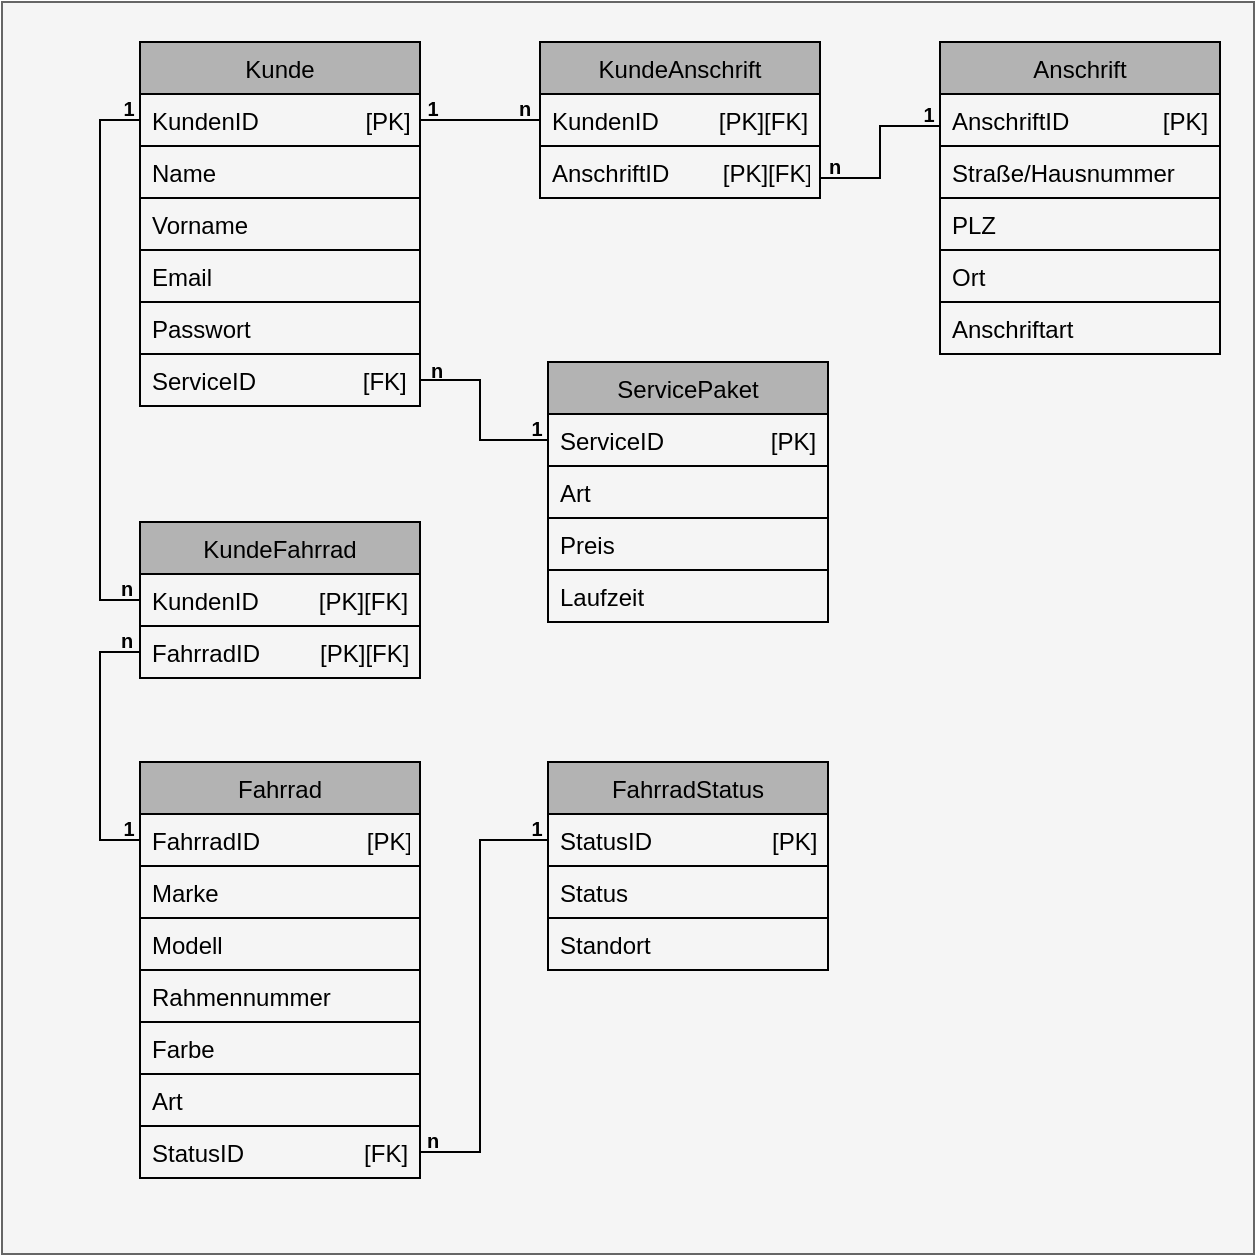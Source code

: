 <mxfile version="17.4.0" type="device"><diagram id="PpVoMCdmdVYoZDJXco67" name="Page-1"><mxGraphModel dx="1422" dy="737" grid="1" gridSize="10" guides="1" tooltips="1" connect="1" arrows="1" fold="1" page="1" pageScale="1" pageWidth="827" pageHeight="1169" math="0" shadow="0"><root><mxCell id="0"/><mxCell id="1" parent="0"/><mxCell id="44" value="" style="whiteSpace=wrap;html=1;aspect=fixed;rounded=0;startSize=26;strokeColor=#666666;fillColor=#f5f5f5;fontColor=#000000;" parent="1" vertex="1"><mxGeometry x="1" y="60" width="626" height="626" as="geometry"/></mxCell><mxCell id="3" value="Kunde" style="swimlane;fontStyle=0;childLayout=stackLayout;horizontal=1;startSize=26;horizontalStack=0;resizeParent=1;resizeParentMax=0;resizeLast=0;collapsible=1;marginBottom=0;rounded=0;arcSize=15;strokeColor=#000000;fontColor=#000000;labelBackgroundColor=none;fillColor=#B3B3B3;" parent="1" vertex="1"><mxGeometry x="70" y="80" width="140" height="156" as="geometry"><mxRectangle x="330" y="350" width="70" height="26" as="alternateBounds"/></mxGeometry></mxCell><mxCell id="4" value="KundenID                [PK]" style="text;align=left;verticalAlign=top;spacingLeft=4;spacingRight=4;overflow=hidden;rotatable=0;points=[[0,0.5],[1,0.5]];portConstraint=eastwest;strokeColor=#000000;fontColor=#000000;" parent="3" vertex="1"><mxGeometry y="26" width="140" height="26" as="geometry"/></mxCell><mxCell id="5" value="Name" style="text;align=left;verticalAlign=top;spacingLeft=4;spacingRight=4;overflow=hidden;rotatable=0;points=[[0,0.5],[1,0.5]];portConstraint=eastwest;strokeColor=#000000;fontColor=#000000;" parent="3" vertex="1"><mxGeometry y="52" width="140" height="26" as="geometry"/></mxCell><mxCell id="6" value="Vorname" style="text;align=left;verticalAlign=top;spacingLeft=4;spacingRight=4;overflow=hidden;rotatable=0;points=[[0,0.5],[1,0.5]];portConstraint=eastwest;strokeColor=#000000;fontColor=#000000;" parent="3" vertex="1"><mxGeometry y="78" width="140" height="26" as="geometry"/></mxCell><mxCell id="7" value="Email" style="text;align=left;verticalAlign=top;spacingLeft=4;spacingRight=4;overflow=hidden;rotatable=0;points=[[0,0.5],[1,0.5]];portConstraint=eastwest;strokeColor=#000000;fontColor=#000000;" parent="3" vertex="1"><mxGeometry y="104" width="140" height="26" as="geometry"/></mxCell><mxCell id="9" value="Passwort" style="text;align=left;verticalAlign=top;spacingLeft=4;spacingRight=4;overflow=hidden;rotatable=0;points=[[0,0.5],[1,0.5]];portConstraint=eastwest;strokeColor=#000000;fontColor=#000000;" parent="3" vertex="1"><mxGeometry y="130" width="140" height="26" as="geometry"/></mxCell><mxCell id="10" value="ServicePaket" style="swimlane;fontStyle=0;childLayout=stackLayout;horizontal=1;startSize=26;horizontalStack=0;resizeParent=1;resizeParentMax=0;resizeLast=0;collapsible=1;marginBottom=0;rounded=0;strokeColor=#000000;fontColor=#000000;fillColor=#B3B3B3;" parent="1" vertex="1"><mxGeometry x="274" y="240" width="140" height="130" as="geometry"/></mxCell><mxCell id="11" value="ServiceID                [PK]" style="text;align=left;verticalAlign=top;spacingLeft=4;spacingRight=4;overflow=hidden;rotatable=0;points=[[0,0.5],[1,0.5]];portConstraint=eastwest;rounded=0;startSize=26;strokeColor=#000000;fontColor=#000000;" parent="10" vertex="1"><mxGeometry y="26" width="140" height="26" as="geometry"/></mxCell><mxCell id="12" value="Art" style="text;align=left;verticalAlign=top;spacingLeft=4;spacingRight=4;overflow=hidden;rotatable=0;points=[[0,0.5],[1,0.5]];portConstraint=eastwest;rounded=0;startSize=26;strokeColor=#000000;fontColor=#000000;" parent="10" vertex="1"><mxGeometry y="52" width="140" height="26" as="geometry"/></mxCell><mxCell id="13" value="Preis" style="text;align=left;verticalAlign=top;spacingLeft=4;spacingRight=4;overflow=hidden;rotatable=0;points=[[0,0.5],[1,0.5]];portConstraint=eastwest;rounded=0;startSize=26;strokeColor=#000000;fontColor=#000000;" parent="10" vertex="1"><mxGeometry y="78" width="140" height="26" as="geometry"/></mxCell><mxCell id="14" value="Laufzeit" style="text;align=left;verticalAlign=top;spacingLeft=4;spacingRight=4;overflow=hidden;rotatable=0;points=[[0,0.5],[1,0.5]];portConstraint=eastwest;rounded=0;startSize=26;strokeColor=#000000;fontColor=#000000;" parent="10" vertex="1"><mxGeometry y="104" width="140" height="26" as="geometry"/></mxCell><mxCell id="15" value="Anschrift" style="swimlane;fontStyle=0;childLayout=stackLayout;horizontal=1;startSize=26;horizontalStack=0;resizeParent=1;resizeParentMax=0;resizeLast=0;collapsible=1;marginBottom=0;rounded=0;strokeColor=#000000;fontColor=#000000;fillColor=#B3B3B3;" parent="1" vertex="1"><mxGeometry x="470" y="80" width="140" height="156" as="geometry"/></mxCell><mxCell id="16" value="AnschriftID              [PK]" style="text;align=left;verticalAlign=top;spacingLeft=4;spacingRight=4;overflow=hidden;rotatable=0;points=[[0,0.5],[1,0.5]];portConstraint=eastwest;rounded=0;startSize=26;strokeColor=#000000;fontColor=#000000;" parent="15" vertex="1"><mxGeometry y="26" width="140" height="26" as="geometry"/></mxCell><mxCell id="17" value="Straße/Hausnummer" style="text;align=left;verticalAlign=top;spacingLeft=4;spacingRight=4;overflow=hidden;rotatable=0;points=[[0,0.5],[1,0.5]];portConstraint=eastwest;rounded=0;startSize=26;strokeColor=#000000;fontColor=#000000;" parent="15" vertex="1"><mxGeometry y="52" width="140" height="26" as="geometry"/></mxCell><mxCell id="18" value="PLZ" style="text;align=left;verticalAlign=top;spacingLeft=4;spacingRight=4;overflow=hidden;rotatable=0;points=[[0,0.5],[1,0.5]];portConstraint=eastwest;rounded=0;startSize=26;strokeColor=#000000;fontColor=#000000;" parent="15" vertex="1"><mxGeometry y="78" width="140" height="26" as="geometry"/></mxCell><mxCell id="19" value="Ort" style="text;align=left;verticalAlign=top;spacingLeft=4;spacingRight=4;overflow=hidden;rotatable=0;points=[[0,0.5],[1,0.5]];portConstraint=eastwest;rounded=0;startSize=26;strokeColor=#000000;fontColor=#000000;" parent="15" vertex="1"><mxGeometry y="104" width="140" height="26" as="geometry"/></mxCell><mxCell id="20" value="Anschriftart" style="text;align=left;verticalAlign=top;spacingLeft=4;spacingRight=4;overflow=hidden;rotatable=0;points=[[0,0.5],[1,0.5]];portConstraint=eastwest;rounded=0;startSize=26;strokeColor=#000000;fontColor=#000000;" parent="15" vertex="1"><mxGeometry y="130" width="140" height="26" as="geometry"/></mxCell><mxCell id="21" value="Fahrrad" style="swimlane;fontStyle=0;childLayout=stackLayout;horizontal=1;startSize=26;horizontalStack=0;resizeParent=1;resizeParentMax=0;resizeLast=0;collapsible=1;marginBottom=0;rounded=0;strokeColor=#000000;fontColor=#000000;fillColor=#B3B3B3;" parent="1" vertex="1"><mxGeometry x="70" y="440" width="140" height="208" as="geometry"/></mxCell><mxCell id="22" value="FahrradID                [PK]" style="text;align=left;verticalAlign=top;spacingLeft=4;spacingRight=4;overflow=hidden;rotatable=0;points=[[0,0.5],[1,0.5]];portConstraint=eastwest;rounded=0;startSize=26;strokeColor=#000000;fontColor=#000000;" parent="21" vertex="1"><mxGeometry y="26" width="140" height="26" as="geometry"/></mxCell><mxCell id="23" value="Marke" style="text;align=left;verticalAlign=top;spacingLeft=4;spacingRight=4;overflow=hidden;rotatable=0;points=[[0,0.5],[1,0.5]];portConstraint=eastwest;rounded=0;startSize=26;strokeColor=#000000;fontColor=#000000;" parent="21" vertex="1"><mxGeometry y="52" width="140" height="26" as="geometry"/></mxCell><mxCell id="24" value="Modell" style="text;align=left;verticalAlign=top;spacingLeft=4;spacingRight=4;overflow=hidden;rotatable=0;points=[[0,0.5],[1,0.5]];portConstraint=eastwest;rounded=0;startSize=26;strokeColor=#000000;fontColor=#000000;" parent="21" vertex="1"><mxGeometry y="78" width="140" height="26" as="geometry"/></mxCell><mxCell id="25" value="Rahmennummer" style="text;align=left;verticalAlign=top;spacingLeft=4;spacingRight=4;overflow=hidden;rotatable=0;points=[[0,0.5],[1,0.5]];portConstraint=eastwest;rounded=0;startSize=26;strokeColor=#000000;fontColor=#000000;" parent="21" vertex="1"><mxGeometry y="104" width="140" height="26" as="geometry"/></mxCell><mxCell id="26" value="Farbe" style="text;align=left;verticalAlign=top;spacingLeft=4;spacingRight=4;overflow=hidden;rotatable=0;points=[[0,0.5],[1,0.5]];portConstraint=eastwest;rounded=0;startSize=26;strokeColor=#000000;fontColor=#000000;" parent="21" vertex="1"><mxGeometry y="130" width="140" height="26" as="geometry"/></mxCell><mxCell id="27" value="Art" style="text;align=left;verticalAlign=top;spacingLeft=4;spacingRight=4;overflow=hidden;rotatable=0;points=[[0,0.5],[1,0.5]];portConstraint=eastwest;rounded=0;startSize=26;strokeColor=#000000;fontColor=#000000;" parent="21" vertex="1"><mxGeometry y="156" width="140" height="26" as="geometry"/></mxCell><mxCell id="28" value="StatusID                  [FK]" style="text;align=left;verticalAlign=top;spacingLeft=4;spacingRight=4;overflow=hidden;rotatable=0;points=[[0,0.5],[1,0.5]];portConstraint=eastwest;rounded=0;startSize=26;strokeColor=#000000;fontColor=#000000;" parent="21" vertex="1"><mxGeometry y="182" width="140" height="26" as="geometry"/></mxCell><mxCell id="29" value="KundeAnschrift" style="swimlane;fontStyle=0;childLayout=stackLayout;horizontal=1;startSize=26;horizontalStack=0;resizeParent=1;resizeParentMax=0;resizeLast=0;collapsible=1;marginBottom=0;rounded=0;strokeColor=#000000;fontColor=#000000;fillColor=#B3B3B3;" parent="1" vertex="1"><mxGeometry x="270" y="80" width="140" height="78" as="geometry"/></mxCell><mxCell id="30" value="KundenID         [PK][FK]" style="text;align=left;verticalAlign=top;spacingLeft=4;spacingRight=4;overflow=hidden;rotatable=0;points=[[0,0.5],[1,0.5]];portConstraint=eastwest;rounded=0;startSize=26;strokeColor=#000000;fontColor=#000000;" parent="29" vertex="1"><mxGeometry y="26" width="140" height="26" as="geometry"/></mxCell><mxCell id="31" value="AnschriftID        [PK][FK]" style="text;align=left;verticalAlign=top;spacingLeft=4;spacingRight=4;overflow=hidden;rotatable=0;points=[[0,0.5],[1,0.5]];portConstraint=eastwest;rounded=0;startSize=26;strokeColor=#000000;fontColor=#000000;" parent="29" vertex="1"><mxGeometry y="52" width="140" height="26" as="geometry"/></mxCell><mxCell id="35" value="KundeFahrrad" style="swimlane;fontStyle=0;childLayout=stackLayout;horizontal=1;startSize=26;horizontalStack=0;resizeParent=1;resizeParentMax=0;resizeLast=0;collapsible=1;marginBottom=0;rounded=0;strokeColor=#000000;fontColor=#000000;fillColor=#B3B3B3;" parent="1" vertex="1"><mxGeometry x="70" y="320" width="140" height="78" as="geometry"/></mxCell><mxCell id="36" value="KundenID         [PK][FK]" style="text;align=left;verticalAlign=top;spacingLeft=4;spacingRight=4;overflow=hidden;rotatable=0;points=[[0,0.5],[1,0.5]];portConstraint=eastwest;rounded=0;startSize=26;strokeColor=#000000;fontColor=#000000;" parent="35" vertex="1"><mxGeometry y="26" width="140" height="26" as="geometry"/></mxCell><mxCell id="38" value="FahrradID         [PK][FK]" style="text;align=left;verticalAlign=top;spacingLeft=4;spacingRight=4;overflow=hidden;rotatable=0;points=[[0,0.5],[1,0.5]];portConstraint=eastwest;rounded=0;startSize=26;strokeColor=#000000;fontColor=#000000;" parent="35" vertex="1"><mxGeometry y="52" width="140" height="26" as="geometry"/></mxCell><mxCell id="39" value="" style="endArrow=none;html=1;startSize=26;exitX=0;exitY=0.5;exitDx=0;exitDy=0;entryX=0;entryY=0.5;entryDx=0;entryDy=0;rounded=0;strokeColor=#000000;fontColor=#000000;" parent="1" source="4" target="36" edge="1"><mxGeometry width="50" height="50" relative="1" as="geometry"><mxPoint x="380" y="330" as="sourcePoint"/><mxPoint x="430" y="280" as="targetPoint"/><Array as="points"><mxPoint x="50" y="119"/><mxPoint x="50" y="359"/></Array></mxGeometry></mxCell><mxCell id="40" value="" style="endArrow=none;html=1;startSize=26;exitX=1;exitY=0.5;exitDx=0;exitDy=0;entryX=0;entryY=0.5;entryDx=0;entryDy=0;rounded=0;strokeColor=#000000;fontColor=#000000;" parent="1" source="4" target="30" edge="1"><mxGeometry width="50" height="50" relative="1" as="geometry"><mxPoint x="380" y="330" as="sourcePoint"/><mxPoint x="430" y="280" as="targetPoint"/></mxGeometry></mxCell><mxCell id="41" value="" style="endArrow=none;html=1;startSize=26;exitX=0;exitY=0.5;exitDx=0;exitDy=0;entryX=0;entryY=0.5;entryDx=0;entryDy=0;rounded=0;strokeColor=#000000;fontColor=#000000;" parent="1" source="38" target="22" edge="1"><mxGeometry width="50" height="50" relative="1" as="geometry"><mxPoint x="220" y="129" as="sourcePoint"/><mxPoint x="280" y="129" as="targetPoint"/><Array as="points"><mxPoint x="50" y="385"/><mxPoint x="50" y="479"/></Array></mxGeometry></mxCell><mxCell id="42" value="" style="endArrow=none;html=1;rounded=0;startSize=26;entryX=0;entryY=0.5;entryDx=0;entryDy=0;exitX=1;exitY=0.5;exitDx=0;exitDy=0;strokeColor=#000000;fontColor=#000000;" parent="1" edge="1"><mxGeometry width="50" height="50" relative="1" as="geometry"><mxPoint x="410" y="148" as="sourcePoint"/><mxPoint x="470" y="122" as="targetPoint"/><Array as="points"><mxPoint x="440" y="148"/><mxPoint x="440" y="122"/></Array></mxGeometry></mxCell><mxCell id="43" value="" style="endArrow=none;html=1;rounded=0;startSize=26;entryX=0;entryY=0.5;entryDx=0;entryDy=0;exitX=1;exitY=0.5;exitDx=0;exitDy=0;strokeColor=#000000;fontColor=#000000;" parent="1" source="8" target="11" edge="1"><mxGeometry width="50" height="50" relative="1" as="geometry"><mxPoint x="210" y="262" as="sourcePoint"/><mxPoint x="270" y="236" as="targetPoint"/><Array as="points"><mxPoint x="240" y="249"/><mxPoint x="240" y="279"/></Array></mxGeometry></mxCell><mxCell id="45" value="FahrradStatus" style="swimlane;fontStyle=0;childLayout=stackLayout;horizontal=1;startSize=26;horizontalStack=0;resizeParent=1;resizeParentMax=0;resizeLast=0;collapsible=1;marginBottom=0;rounded=0;strokeColor=#000000;fontColor=#000000;fillColor=#B3B3B3;" parent="1" vertex="1"><mxGeometry x="274" y="440" width="140" height="104" as="geometry"/></mxCell><mxCell id="46" value="StatusID                  [PK]" style="text;align=left;verticalAlign=top;spacingLeft=4;spacingRight=4;overflow=hidden;rotatable=0;points=[[0,0.5],[1,0.5]];portConstraint=eastwest;rounded=0;startSize=26;strokeColor=#000000;fontColor=#000000;" parent="45" vertex="1"><mxGeometry y="26" width="140" height="26" as="geometry"/></mxCell><mxCell id="47" value="Status" style="text;align=left;verticalAlign=top;spacingLeft=4;spacingRight=4;overflow=hidden;rotatable=0;points=[[0,0.5],[1,0.5]];portConstraint=eastwest;rounded=0;startSize=26;strokeColor=#000000;fontColor=#000000;" parent="45" vertex="1"><mxGeometry y="52" width="140" height="26" as="geometry"/></mxCell><mxCell id="48" value="Standort" style="text;align=left;verticalAlign=top;spacingLeft=4;spacingRight=4;overflow=hidden;rotatable=0;points=[[0,0.5],[1,0.5]];portConstraint=eastwest;rounded=0;startSize=26;strokeColor=#000000;fontColor=#000000;" parent="45" vertex="1"><mxGeometry y="78" width="140" height="26" as="geometry"/></mxCell><mxCell id="53" value="" style="endArrow=none;html=1;entryX=0;entryY=0.5;entryDx=0;entryDy=0;exitX=1;exitY=0.5;exitDx=0;exitDy=0;strokeColor=#000000;rounded=0;" parent="1" source="28" target="46" edge="1"><mxGeometry width="50" height="50" relative="1" as="geometry"><mxPoint x="670" y="430" as="sourcePoint"/><mxPoint x="720" y="380" as="targetPoint"/><Array as="points"><mxPoint x="240" y="635"/><mxPoint x="240" y="479"/></Array></mxGeometry></mxCell><mxCell id="54" value="&lt;font style=&quot;font-size: 10px&quot;&gt;1&lt;/font&gt;" style="text;strokeColor=none;fillColor=none;html=1;fontSize=24;fontStyle=1;verticalAlign=middle;align=center;fontColor=#000000;" parent="1" vertex="1"><mxGeometry x="454" y="97" width="20" height="30" as="geometry"/></mxCell><mxCell id="55" value="&lt;font style=&quot;font-size: 10px&quot;&gt;n&lt;/font&gt;" style="text;strokeColor=none;fillColor=none;html=1;fontSize=24;fontStyle=1;verticalAlign=middle;align=center;fontColor=#000000;" parent="1" vertex="1"><mxGeometry x="407" y="124" width="19" height="27" as="geometry"/></mxCell><mxCell id="56" value="&lt;font style=&quot;font-size: 10px&quot;&gt;n&lt;/font&gt;" style="text;strokeColor=none;fillColor=none;html=1;fontSize=24;fontStyle=1;verticalAlign=middle;align=center;fontColor=#000000;" parent="1" vertex="1"><mxGeometry x="252" y="95" width="19" height="27" as="geometry"/></mxCell><mxCell id="57" value="&lt;font style=&quot;font-size: 10px&quot;&gt;1&lt;/font&gt;" style="text;strokeColor=none;fillColor=none;html=1;fontSize=24;fontStyle=1;verticalAlign=middle;align=center;fontColor=#000000;" parent="1" vertex="1"><mxGeometry x="206" y="94" width="20" height="30" as="geometry"/></mxCell><mxCell id="58" value="&lt;font style=&quot;font-size: 10px&quot;&gt;n&lt;/font&gt;" style="text;strokeColor=none;fillColor=none;html=1;fontSize=24;fontStyle=1;verticalAlign=middle;align=center;fontColor=#000000;" parent="1" vertex="1"><mxGeometry x="208" y="226" width="19" height="27" as="geometry"/></mxCell><mxCell id="59" value="&lt;font style=&quot;font-size: 10px&quot;&gt;1&lt;/font&gt;" style="text;strokeColor=none;fillColor=none;html=1;fontSize=24;fontStyle=1;verticalAlign=middle;align=center;fontColor=#000000;" parent="1" vertex="1"><mxGeometry x="258" y="254" width="20" height="30" as="geometry"/></mxCell><mxCell id="60" value="&lt;font style=&quot;font-size: 10px&quot;&gt;1&lt;/font&gt;" style="text;strokeColor=none;fillColor=none;html=1;fontSize=24;fontStyle=1;verticalAlign=middle;align=center;fontColor=#000000;" parent="1" vertex="1"><mxGeometry x="54" y="94" width="20" height="30" as="geometry"/></mxCell><mxCell id="61" value="&lt;font style=&quot;font-size: 10px&quot;&gt;n&lt;/font&gt;" style="text;strokeColor=none;fillColor=none;html=1;fontSize=24;fontStyle=1;verticalAlign=middle;align=center;fontColor=#000000;" parent="1" vertex="1"><mxGeometry x="53" y="335" width="19" height="27" as="geometry"/></mxCell><mxCell id="62" value="&lt;font style=&quot;font-size: 10px&quot;&gt;n&lt;/font&gt;" style="text;strokeColor=none;fillColor=none;html=1;fontSize=24;fontStyle=1;verticalAlign=middle;align=center;fontColor=#000000;" parent="1" vertex="1"><mxGeometry x="53" y="361" width="19" height="27" as="geometry"/></mxCell><mxCell id="63" value="&lt;font style=&quot;font-size: 10px&quot;&gt;1&lt;/font&gt;" style="text;strokeColor=none;fillColor=none;html=1;fontSize=24;fontStyle=1;verticalAlign=middle;align=center;fontColor=#000000;" parent="1" vertex="1"><mxGeometry x="54" y="454" width="20" height="30" as="geometry"/></mxCell><mxCell id="64" value="&lt;font style=&quot;font-size: 10px&quot;&gt;1&lt;/font&gt;" style="text;strokeColor=none;fillColor=none;html=1;fontSize=24;fontStyle=1;verticalAlign=middle;align=center;fontColor=#000000;" parent="1" vertex="1"><mxGeometry x="258" y="454" width="20" height="30" as="geometry"/></mxCell><mxCell id="65" value="&lt;font style=&quot;font-size: 10px&quot;&gt;n&lt;/font&gt;" style="text;strokeColor=none;fillColor=none;html=1;fontSize=24;fontStyle=1;verticalAlign=middle;align=center;fontColor=#000000;" parent="1" vertex="1"><mxGeometry x="206" y="611" width="19" height="27" as="geometry"/></mxCell><mxCell id="8" value="ServiceID                [FK]" style="text;align=left;verticalAlign=top;spacingLeft=4;spacingRight=4;overflow=hidden;rotatable=0;points=[[0,0.5],[1,0.5]];portConstraint=eastwest;strokeColor=#000000;fontColor=#000000;" parent="1" vertex="1"><mxGeometry x="70" y="236" width="140" height="26" as="geometry"/></mxCell></root></mxGraphModel></diagram></mxfile>